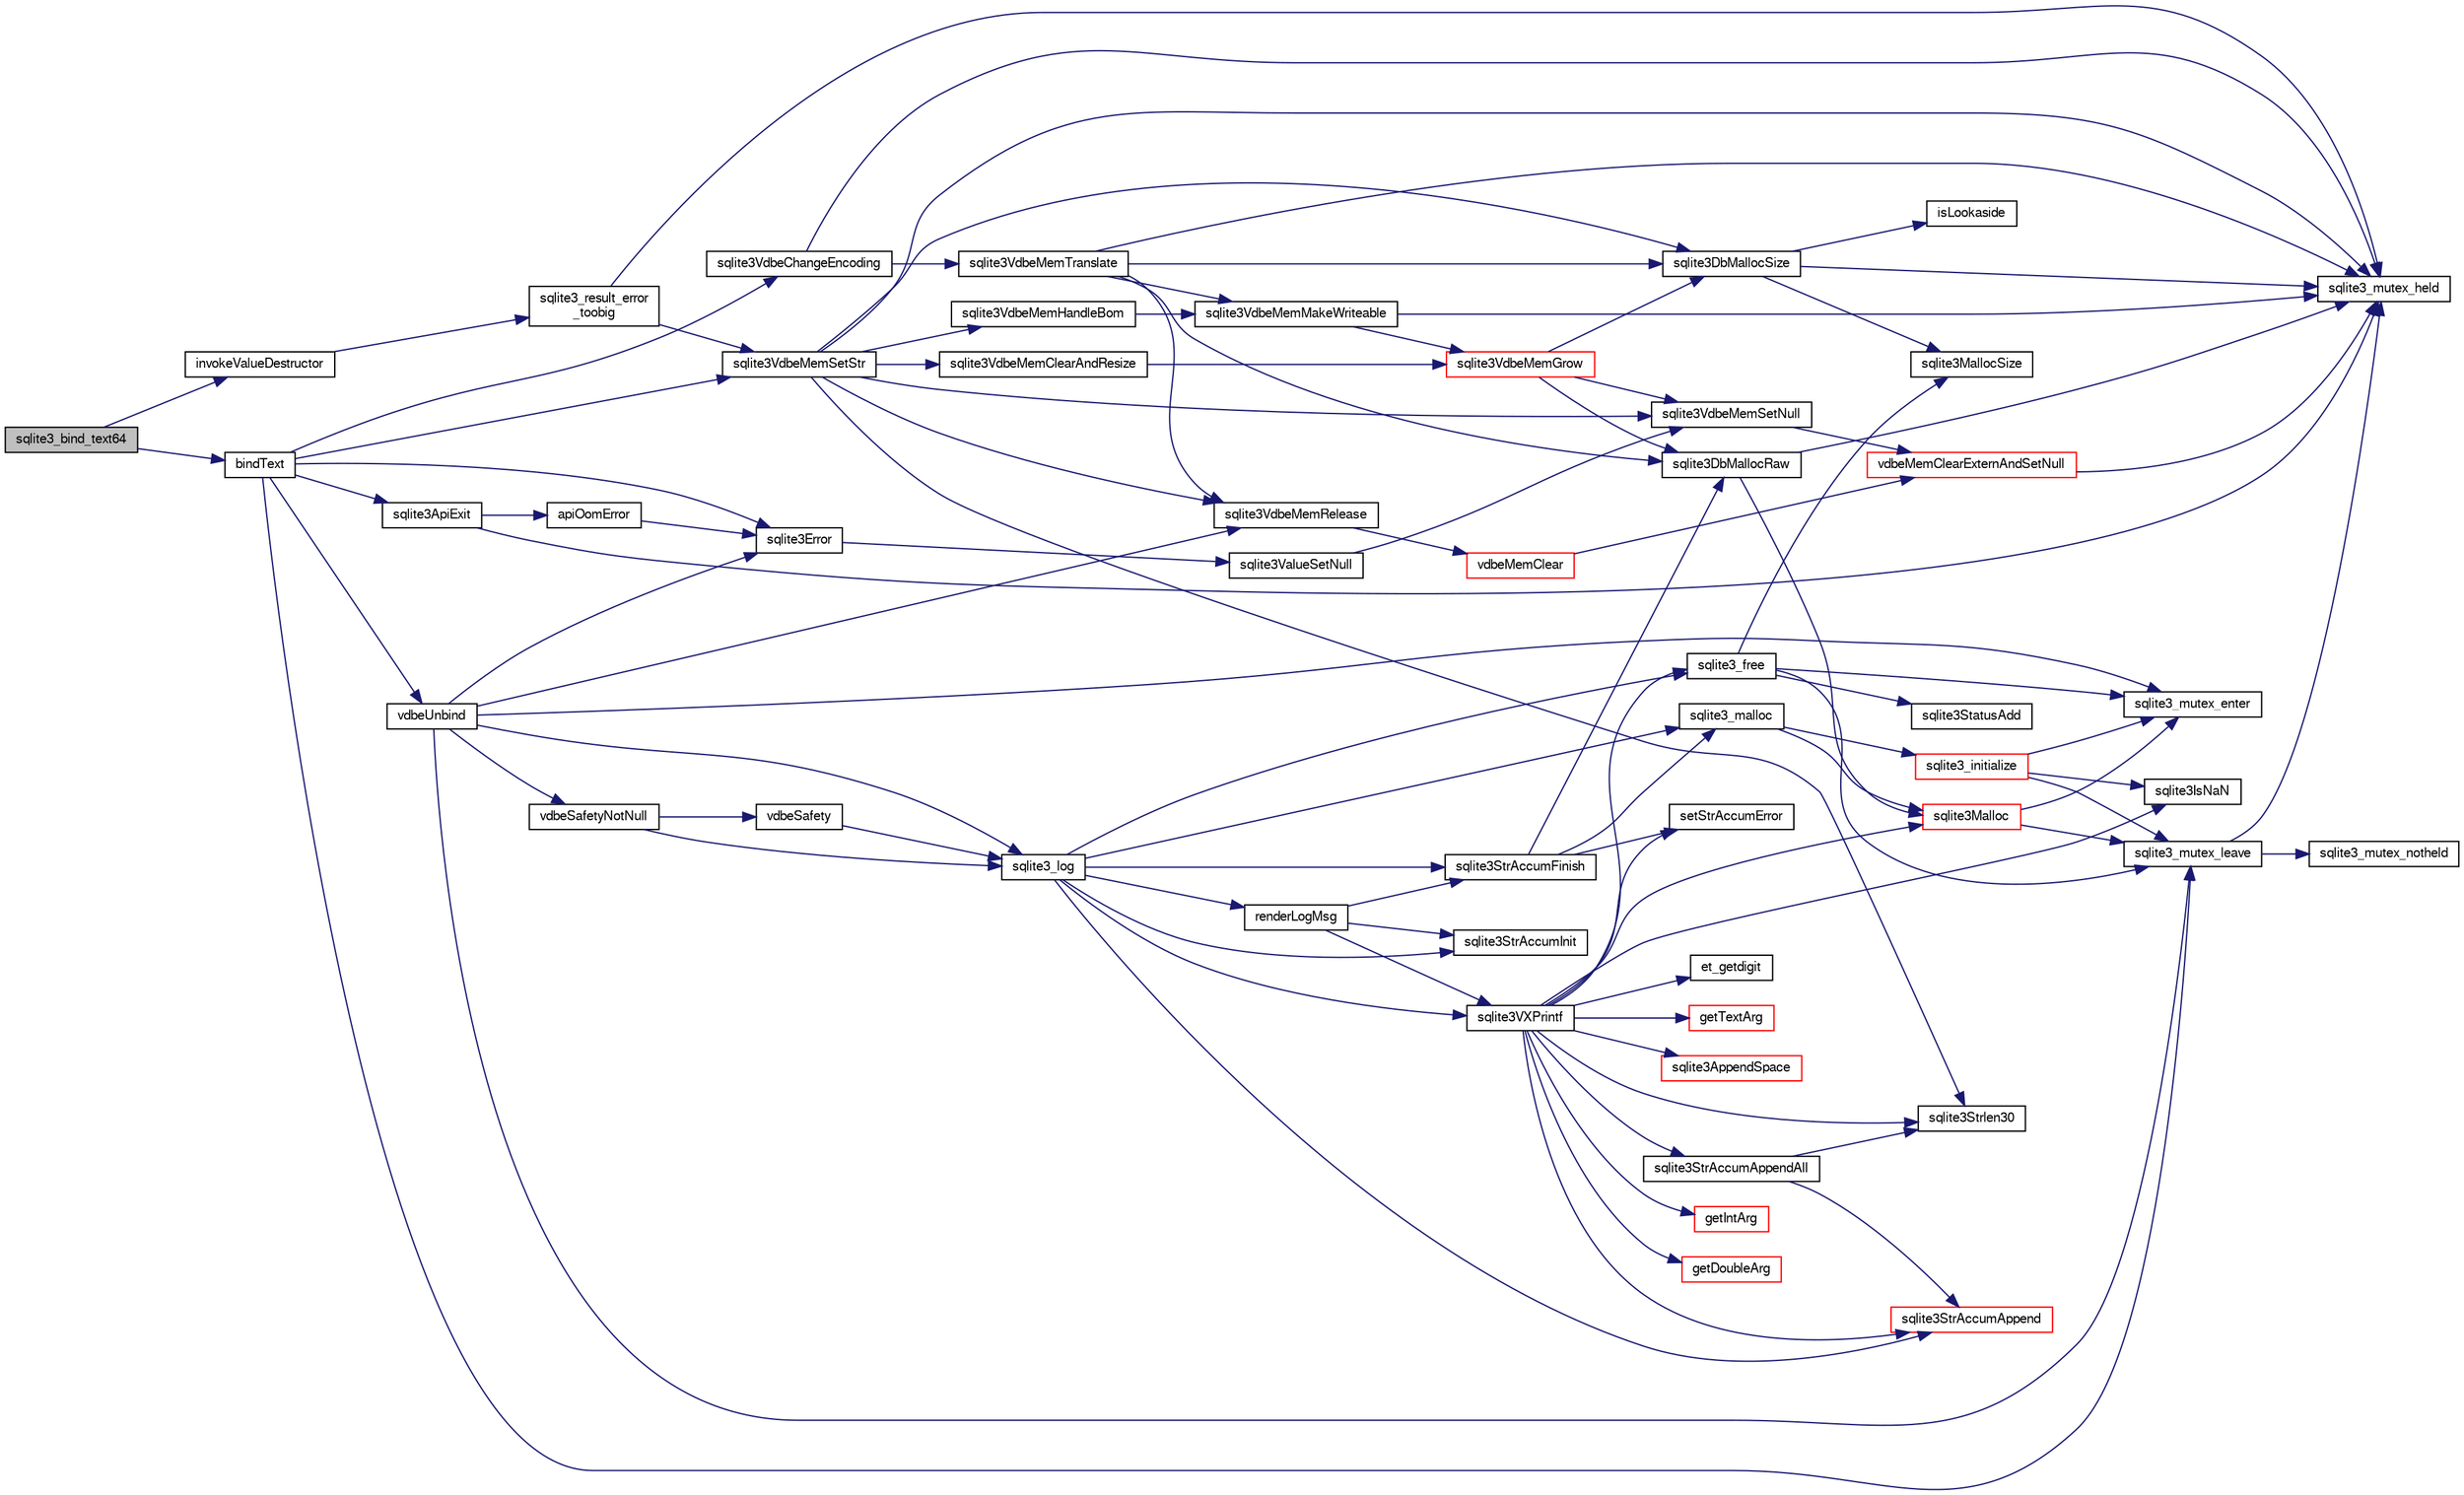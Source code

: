digraph "sqlite3_bind_text64"
{
  edge [fontname="FreeSans",fontsize="10",labelfontname="FreeSans",labelfontsize="10"];
  node [fontname="FreeSans",fontsize="10",shape=record];
  rankdir="LR";
  Node8094 [label="sqlite3_bind_text64",height=0.2,width=0.4,color="black", fillcolor="grey75", style="filled", fontcolor="black"];
  Node8094 -> Node8095 [color="midnightblue",fontsize="10",style="solid",fontname="FreeSans"];
  Node8095 [label="invokeValueDestructor",height=0.2,width=0.4,color="black", fillcolor="white", style="filled",URL="$sqlite3_8c.html#ab6a71a03da4ffd155b8e6749d830c33a"];
  Node8095 -> Node8096 [color="midnightblue",fontsize="10",style="solid",fontname="FreeSans"];
  Node8096 [label="sqlite3_result_error\l_toobig",height=0.2,width=0.4,color="black", fillcolor="white", style="filled",URL="$sqlite3_8c.html#ad4f0c5e8c9421d0c4550c1a108221abe"];
  Node8096 -> Node8097 [color="midnightblue",fontsize="10",style="solid",fontname="FreeSans"];
  Node8097 [label="sqlite3_mutex_held",height=0.2,width=0.4,color="black", fillcolor="white", style="filled",URL="$sqlite3_8c.html#acf77da68932b6bc163c5e68547ecc3e7"];
  Node8096 -> Node8098 [color="midnightblue",fontsize="10",style="solid",fontname="FreeSans"];
  Node8098 [label="sqlite3VdbeMemSetStr",height=0.2,width=0.4,color="black", fillcolor="white", style="filled",URL="$sqlite3_8c.html#a9697bec7c3b512483638ea3646191d7d"];
  Node8098 -> Node8097 [color="midnightblue",fontsize="10",style="solid",fontname="FreeSans"];
  Node8098 -> Node8099 [color="midnightblue",fontsize="10",style="solid",fontname="FreeSans"];
  Node8099 [label="sqlite3VdbeMemSetNull",height=0.2,width=0.4,color="black", fillcolor="white", style="filled",URL="$sqlite3_8c.html#ae01092c23aebaf8a3ebdf3954609b410"];
  Node8099 -> Node8100 [color="midnightblue",fontsize="10",style="solid",fontname="FreeSans"];
  Node8100 [label="vdbeMemClearExternAndSetNull",height=0.2,width=0.4,color="red", fillcolor="white", style="filled",URL="$sqlite3_8c.html#a29c41a360fb0e86b817777daf061230c"];
  Node8100 -> Node8097 [color="midnightblue",fontsize="10",style="solid",fontname="FreeSans"];
  Node8098 -> Node8113 [color="midnightblue",fontsize="10",style="solid",fontname="FreeSans"];
  Node8113 [label="sqlite3Strlen30",height=0.2,width=0.4,color="black", fillcolor="white", style="filled",URL="$sqlite3_8c.html#a3dcd80ba41f1a308193dee74857b62a7"];
  Node8098 -> Node8114 [color="midnightblue",fontsize="10",style="solid",fontname="FreeSans"];
  Node8114 [label="sqlite3VdbeMemClearAndResize",height=0.2,width=0.4,color="black", fillcolor="white", style="filled",URL="$sqlite3_8c.html#add082be4aa46084ecdf023cfac898231"];
  Node8114 -> Node8115 [color="midnightblue",fontsize="10",style="solid",fontname="FreeSans"];
  Node8115 [label="sqlite3VdbeMemGrow",height=0.2,width=0.4,color="red", fillcolor="white", style="filled",URL="$sqlite3_8c.html#aba753c9690ae0ba31b5100945cf29447"];
  Node8115 -> Node8104 [color="midnightblue",fontsize="10",style="solid",fontname="FreeSans"];
  Node8104 [label="sqlite3DbMallocSize",height=0.2,width=0.4,color="black", fillcolor="white", style="filled",URL="$sqlite3_8c.html#aa397e5a8a03495203a0767abf0a71f86"];
  Node8104 -> Node8105 [color="midnightblue",fontsize="10",style="solid",fontname="FreeSans"];
  Node8105 [label="sqlite3MallocSize",height=0.2,width=0.4,color="black", fillcolor="white", style="filled",URL="$sqlite3_8c.html#acf5d2a5f35270bafb050bd2def576955"];
  Node8104 -> Node8097 [color="midnightblue",fontsize="10",style="solid",fontname="FreeSans"];
  Node8104 -> Node8106 [color="midnightblue",fontsize="10",style="solid",fontname="FreeSans"];
  Node8106 [label="isLookaside",height=0.2,width=0.4,color="black", fillcolor="white", style="filled",URL="$sqlite3_8c.html#a770fa05ff9717b75e16f4d968a77b897"];
  Node8115 -> Node8118 [color="midnightblue",fontsize="10",style="solid",fontname="FreeSans"];
  Node8118 [label="sqlite3DbMallocRaw",height=0.2,width=0.4,color="black", fillcolor="white", style="filled",URL="$sqlite3_8c.html#abbe8be0cf7175e11ddc3e2218fad924e"];
  Node8118 -> Node8097 [color="midnightblue",fontsize="10",style="solid",fontname="FreeSans"];
  Node8118 -> Node8119 [color="midnightblue",fontsize="10",style="solid",fontname="FreeSans"];
  Node8119 [label="sqlite3Malloc",height=0.2,width=0.4,color="red", fillcolor="white", style="filled",URL="$sqlite3_8c.html#a361a2eaa846b1885f123abe46f5d8b2b"];
  Node8119 -> Node8108 [color="midnightblue",fontsize="10",style="solid",fontname="FreeSans"];
  Node8108 [label="sqlite3_mutex_enter",height=0.2,width=0.4,color="black", fillcolor="white", style="filled",URL="$sqlite3_8c.html#a1c12cde690bd89f104de5cbad12a6bf5"];
  Node8119 -> Node8110 [color="midnightblue",fontsize="10",style="solid",fontname="FreeSans"];
  Node8110 [label="sqlite3_mutex_leave",height=0.2,width=0.4,color="black", fillcolor="white", style="filled",URL="$sqlite3_8c.html#a5838d235601dbd3c1fa993555c6bcc93"];
  Node8110 -> Node8097 [color="midnightblue",fontsize="10",style="solid",fontname="FreeSans"];
  Node8110 -> Node8111 [color="midnightblue",fontsize="10",style="solid",fontname="FreeSans"];
  Node8111 [label="sqlite3_mutex_notheld",height=0.2,width=0.4,color="black", fillcolor="white", style="filled",URL="$sqlite3_8c.html#a83967c837c1c000d3b5adcfaa688f5dc"];
  Node8115 -> Node8099 [color="midnightblue",fontsize="10",style="solid",fontname="FreeSans"];
  Node8098 -> Node8179 [color="midnightblue",fontsize="10",style="solid",fontname="FreeSans"];
  Node8179 [label="sqlite3VdbeMemRelease",height=0.2,width=0.4,color="black", fillcolor="white", style="filled",URL="$sqlite3_8c.html#a90606361dbeba88159fd6ff03fcc10cc"];
  Node8179 -> Node8180 [color="midnightblue",fontsize="10",style="solid",fontname="FreeSans"];
  Node8180 [label="vdbeMemClear",height=0.2,width=0.4,color="red", fillcolor="white", style="filled",URL="$sqlite3_8c.html#a489eef6e55ad0dadf67578726b935d12"];
  Node8180 -> Node8100 [color="midnightblue",fontsize="10",style="solid",fontname="FreeSans"];
  Node8098 -> Node8104 [color="midnightblue",fontsize="10",style="solid",fontname="FreeSans"];
  Node8098 -> Node8376 [color="midnightblue",fontsize="10",style="solid",fontname="FreeSans"];
  Node8376 [label="sqlite3VdbeMemHandleBom",height=0.2,width=0.4,color="black", fillcolor="white", style="filled",URL="$sqlite3_8c.html#a8ac47607e6893715d335a0f6f4b58e3e"];
  Node8376 -> Node8178 [color="midnightblue",fontsize="10",style="solid",fontname="FreeSans"];
  Node8178 [label="sqlite3VdbeMemMakeWriteable",height=0.2,width=0.4,color="black", fillcolor="white", style="filled",URL="$sqlite3_8c.html#afabdd8032205a36c69ad191c6bbb6a34"];
  Node8178 -> Node8097 [color="midnightblue",fontsize="10",style="solid",fontname="FreeSans"];
  Node8178 -> Node8115 [color="midnightblue",fontsize="10",style="solid",fontname="FreeSans"];
  Node8094 -> Node8377 [color="midnightblue",fontsize="10",style="solid",fontname="FreeSans"];
  Node8377 [label="bindText",height=0.2,width=0.4,color="black", fillcolor="white", style="filled",URL="$sqlite3_8c.html#acdec2c68ea6b14a08bcfea9cfd32b2f2"];
  Node8377 -> Node8378 [color="midnightblue",fontsize="10",style="solid",fontname="FreeSans"];
  Node8378 [label="vdbeUnbind",height=0.2,width=0.4,color="black", fillcolor="white", style="filled",URL="$sqlite3_8c.html#ae3ca3d8a878660305a0efd0c73c9f064"];
  Node8378 -> Node8379 [color="midnightblue",fontsize="10",style="solid",fontname="FreeSans"];
  Node8379 [label="vdbeSafetyNotNull",height=0.2,width=0.4,color="black", fillcolor="white", style="filled",URL="$sqlite3_8c.html#a018448275e86f09d8af8033cec4cafdf"];
  Node8379 -> Node8148 [color="midnightblue",fontsize="10",style="solid",fontname="FreeSans"];
  Node8148 [label="sqlite3_log",height=0.2,width=0.4,color="black", fillcolor="white", style="filled",URL="$sqlite3_8c.html#a298c9699bf9c143662c6b1fec4b2dc3b"];
  Node8148 -> Node8149 [color="midnightblue",fontsize="10",style="solid",fontname="FreeSans"];
  Node8149 [label="renderLogMsg",height=0.2,width=0.4,color="black", fillcolor="white", style="filled",URL="$sqlite3_8c.html#a7a02b43ce0a27bb52085c7f446d115af"];
  Node8149 -> Node8150 [color="midnightblue",fontsize="10",style="solid",fontname="FreeSans"];
  Node8150 [label="sqlite3StrAccumInit",height=0.2,width=0.4,color="black", fillcolor="white", style="filled",URL="$sqlite3_8c.html#aabf95e113b9d54d519cd15a56215f560"];
  Node8149 -> Node8151 [color="midnightblue",fontsize="10",style="solid",fontname="FreeSans"];
  Node8151 [label="sqlite3VXPrintf",height=0.2,width=0.4,color="black", fillcolor="white", style="filled",URL="$sqlite3_8c.html#a63c25806c9bd4a2b76f9a0eb232c6bde"];
  Node8151 -> Node8152 [color="midnightblue",fontsize="10",style="solid",fontname="FreeSans"];
  Node8152 [label="sqlite3StrAccumAppend",height=0.2,width=0.4,color="red", fillcolor="white", style="filled",URL="$sqlite3_8c.html#a56664fa33def33c5a5245b623441d5e0"];
  Node8151 -> Node8159 [color="midnightblue",fontsize="10",style="solid",fontname="FreeSans"];
  Node8159 [label="getIntArg",height=0.2,width=0.4,color="red", fillcolor="white", style="filled",URL="$sqlite3_8c.html#abff258963dbd9205fb299851a64c67be"];
  Node8151 -> Node8119 [color="midnightblue",fontsize="10",style="solid",fontname="FreeSans"];
  Node8151 -> Node8155 [color="midnightblue",fontsize="10",style="solid",fontname="FreeSans"];
  Node8155 [label="setStrAccumError",height=0.2,width=0.4,color="black", fillcolor="white", style="filled",URL="$sqlite3_8c.html#a3dc479a1fc8ba1ab8edfe51f8a0b102c"];
  Node8151 -> Node8165 [color="midnightblue",fontsize="10",style="solid",fontname="FreeSans"];
  Node8165 [label="getDoubleArg",height=0.2,width=0.4,color="red", fillcolor="white", style="filled",URL="$sqlite3_8c.html#a1cf25120072c85bd261983b24c12c3d9"];
  Node8151 -> Node8169 [color="midnightblue",fontsize="10",style="solid",fontname="FreeSans"];
  Node8169 [label="sqlite3IsNaN",height=0.2,width=0.4,color="black", fillcolor="white", style="filled",URL="$sqlite3_8c.html#aed4d78203877c3486765ccbc7feebb50"];
  Node8151 -> Node8113 [color="midnightblue",fontsize="10",style="solid",fontname="FreeSans"];
  Node8151 -> Node8170 [color="midnightblue",fontsize="10",style="solid",fontname="FreeSans"];
  Node8170 [label="et_getdigit",height=0.2,width=0.4,color="black", fillcolor="white", style="filled",URL="$sqlite3_8c.html#a40c5a308749ad07cc2397a53e081bff0"];
  Node8151 -> Node8171 [color="midnightblue",fontsize="10",style="solid",fontname="FreeSans"];
  Node8171 [label="getTextArg",height=0.2,width=0.4,color="red", fillcolor="white", style="filled",URL="$sqlite3_8c.html#afbb41850423ef20071cefaab0431e04d"];
  Node8151 -> Node8188 [color="midnightblue",fontsize="10",style="solid",fontname="FreeSans"];
  Node8188 [label="sqlite3StrAccumAppendAll",height=0.2,width=0.4,color="black", fillcolor="white", style="filled",URL="$sqlite3_8c.html#acaf8f3e4f99a3c3a4a77e9c987547289"];
  Node8188 -> Node8152 [color="midnightblue",fontsize="10",style="solid",fontname="FreeSans"];
  Node8188 -> Node8113 [color="midnightblue",fontsize="10",style="solid",fontname="FreeSans"];
  Node8151 -> Node8189 [color="midnightblue",fontsize="10",style="solid",fontname="FreeSans"];
  Node8189 [label="sqlite3AppendSpace",height=0.2,width=0.4,color="red", fillcolor="white", style="filled",URL="$sqlite3_8c.html#aefd38a5afc0020d4a93855c3ee7c63a8"];
  Node8151 -> Node8107 [color="midnightblue",fontsize="10",style="solid",fontname="FreeSans"];
  Node8107 [label="sqlite3_free",height=0.2,width=0.4,color="black", fillcolor="white", style="filled",URL="$sqlite3_8c.html#a6552349e36a8a691af5487999ab09519"];
  Node8107 -> Node8108 [color="midnightblue",fontsize="10",style="solid",fontname="FreeSans"];
  Node8107 -> Node8109 [color="midnightblue",fontsize="10",style="solid",fontname="FreeSans"];
  Node8109 [label="sqlite3StatusAdd",height=0.2,width=0.4,color="black", fillcolor="white", style="filled",URL="$sqlite3_8c.html#afa029f93586aeab4cc85360905dae9cd"];
  Node8107 -> Node8105 [color="midnightblue",fontsize="10",style="solid",fontname="FreeSans"];
  Node8107 -> Node8110 [color="midnightblue",fontsize="10",style="solid",fontname="FreeSans"];
  Node8149 -> Node8186 [color="midnightblue",fontsize="10",style="solid",fontname="FreeSans"];
  Node8186 [label="sqlite3StrAccumFinish",height=0.2,width=0.4,color="black", fillcolor="white", style="filled",URL="$sqlite3_8c.html#adb7f26b10ac1b847db6f000ef4c2e2ba"];
  Node8186 -> Node8118 [color="midnightblue",fontsize="10",style="solid",fontname="FreeSans"];
  Node8186 -> Node8187 [color="midnightblue",fontsize="10",style="solid",fontname="FreeSans"];
  Node8187 [label="sqlite3_malloc",height=0.2,width=0.4,color="black", fillcolor="white", style="filled",URL="$sqlite3_8c.html#ac79dba55fc32b6a840cf5a9769bce7cd"];
  Node8187 -> Node8125 [color="midnightblue",fontsize="10",style="solid",fontname="FreeSans"];
  Node8125 [label="sqlite3_initialize",height=0.2,width=0.4,color="red", fillcolor="white", style="filled",URL="$sqlite3_8c.html#ab0c0ee2d5d4cf8b28e9572296a8861df"];
  Node8125 -> Node8108 [color="midnightblue",fontsize="10",style="solid",fontname="FreeSans"];
  Node8125 -> Node8110 [color="midnightblue",fontsize="10",style="solid",fontname="FreeSans"];
  Node8125 -> Node8169 [color="midnightblue",fontsize="10",style="solid",fontname="FreeSans"];
  Node8187 -> Node8119 [color="midnightblue",fontsize="10",style="solid",fontname="FreeSans"];
  Node8186 -> Node8155 [color="midnightblue",fontsize="10",style="solid",fontname="FreeSans"];
  Node8148 -> Node8150 [color="midnightblue",fontsize="10",style="solid",fontname="FreeSans"];
  Node8148 -> Node8151 [color="midnightblue",fontsize="10",style="solid",fontname="FreeSans"];
  Node8148 -> Node8186 [color="midnightblue",fontsize="10",style="solid",fontname="FreeSans"];
  Node8148 -> Node8187 [color="midnightblue",fontsize="10",style="solid",fontname="FreeSans"];
  Node8148 -> Node8107 [color="midnightblue",fontsize="10",style="solid",fontname="FreeSans"];
  Node8148 -> Node8152 [color="midnightblue",fontsize="10",style="solid",fontname="FreeSans"];
  Node8379 -> Node8380 [color="midnightblue",fontsize="10",style="solid",fontname="FreeSans"];
  Node8380 [label="vdbeSafety",height=0.2,width=0.4,color="black", fillcolor="white", style="filled",URL="$sqlite3_8c.html#ad376f1aa66b2801fa8fb2fb134f370fd"];
  Node8380 -> Node8148 [color="midnightblue",fontsize="10",style="solid",fontname="FreeSans"];
  Node8378 -> Node8108 [color="midnightblue",fontsize="10",style="solid",fontname="FreeSans"];
  Node8378 -> Node8316 [color="midnightblue",fontsize="10",style="solid",fontname="FreeSans"];
  Node8316 [label="sqlite3Error",height=0.2,width=0.4,color="black", fillcolor="white", style="filled",URL="$sqlite3_8c.html#a4ba5e8be78db50d5538dcaa45bcf74d3"];
  Node8316 -> Node8317 [color="midnightblue",fontsize="10",style="solid",fontname="FreeSans"];
  Node8317 [label="sqlite3ValueSetNull",height=0.2,width=0.4,color="black", fillcolor="white", style="filled",URL="$sqlite3_8c.html#ad9bc4507a7806b37946116afbe183b95"];
  Node8317 -> Node8099 [color="midnightblue",fontsize="10",style="solid",fontname="FreeSans"];
  Node8378 -> Node8110 [color="midnightblue",fontsize="10",style="solid",fontname="FreeSans"];
  Node8378 -> Node8148 [color="midnightblue",fontsize="10",style="solid",fontname="FreeSans"];
  Node8378 -> Node8179 [color="midnightblue",fontsize="10",style="solid",fontname="FreeSans"];
  Node8377 -> Node8098 [color="midnightblue",fontsize="10",style="solid",fontname="FreeSans"];
  Node8377 -> Node8176 [color="midnightblue",fontsize="10",style="solid",fontname="FreeSans"];
  Node8176 [label="sqlite3VdbeChangeEncoding",height=0.2,width=0.4,color="black", fillcolor="white", style="filled",URL="$sqlite3_8c.html#aa7cf8e488bf8cf9ec18528f52a40de31"];
  Node8176 -> Node8097 [color="midnightblue",fontsize="10",style="solid",fontname="FreeSans"];
  Node8176 -> Node8177 [color="midnightblue",fontsize="10",style="solid",fontname="FreeSans"];
  Node8177 [label="sqlite3VdbeMemTranslate",height=0.2,width=0.4,color="black", fillcolor="white", style="filled",URL="$sqlite3_8c.html#adc5f07459f00d96ec7591be255d029f5"];
  Node8177 -> Node8097 [color="midnightblue",fontsize="10",style="solid",fontname="FreeSans"];
  Node8177 -> Node8178 [color="midnightblue",fontsize="10",style="solid",fontname="FreeSans"];
  Node8177 -> Node8118 [color="midnightblue",fontsize="10",style="solid",fontname="FreeSans"];
  Node8177 -> Node8179 [color="midnightblue",fontsize="10",style="solid",fontname="FreeSans"];
  Node8177 -> Node8104 [color="midnightblue",fontsize="10",style="solid",fontname="FreeSans"];
  Node8377 -> Node8316 [color="midnightblue",fontsize="10",style="solid",fontname="FreeSans"];
  Node8377 -> Node8314 [color="midnightblue",fontsize="10",style="solid",fontname="FreeSans"];
  Node8314 [label="sqlite3ApiExit",height=0.2,width=0.4,color="black", fillcolor="white", style="filled",URL="$sqlite3_8c.html#ae5a967ec6172298db98b6090bbd1dd9b"];
  Node8314 -> Node8097 [color="midnightblue",fontsize="10",style="solid",fontname="FreeSans"];
  Node8314 -> Node8315 [color="midnightblue",fontsize="10",style="solid",fontname="FreeSans"];
  Node8315 [label="apiOomError",height=0.2,width=0.4,color="black", fillcolor="white", style="filled",URL="$sqlite3_8c.html#a55c294da0c468873c7f7ea59378b8b9c"];
  Node8315 -> Node8316 [color="midnightblue",fontsize="10",style="solid",fontname="FreeSans"];
  Node8377 -> Node8110 [color="midnightblue",fontsize="10",style="solid",fontname="FreeSans"];
}
